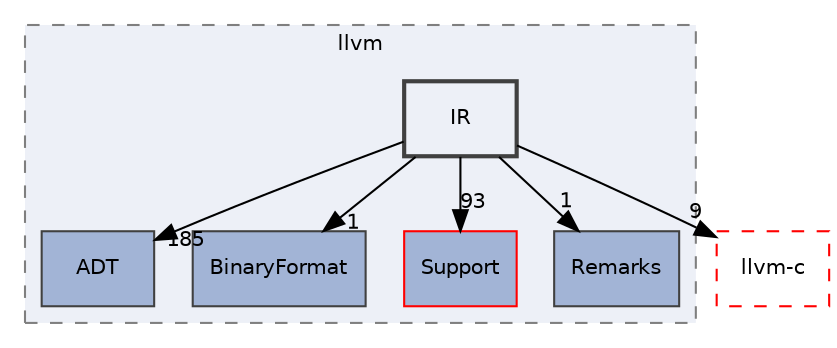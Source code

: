 digraph "include/llvm/IR"
{
 // LATEX_PDF_SIZE
  bgcolor="transparent";
  edge [fontname="Helvetica",fontsize="10",labelfontname="Helvetica",labelfontsize="10"];
  node [fontname="Helvetica",fontsize="10",shape="box"];
  compound=true
  subgraph clusterdir_dcde91663b8816e1e2311938ccd8f690 {
    graph [ bgcolor="#edf0f7", pencolor="grey50", style="filled,dashed,", label="llvm", fontname="Helvetica", fontsize="10", URL="dir_dcde91663b8816e1e2311938ccd8f690.html"]
  dir_32453792af2ba70c54e3ccae3a790d1b [label="ADT", style="filled,", fillcolor="#a2b4d6", color="grey25", URL="dir_32453792af2ba70c54e3ccae3a790d1b.html"];
  dir_76bc56fc1555430657f301d4de3959f5 [label="BinaryFormat", style="filled,", fillcolor="#a2b4d6", color="grey25", URL="dir_76bc56fc1555430657f301d4de3959f5.html"];
  dir_ae1e398ac700924fa434b51c248a5531 [label="Support", style="filled,", fillcolor="#a2b4d6", color="red", URL="dir_ae1e398ac700924fa434b51c248a5531.html"];
  dir_e0c199ff072a743662e28b1da00c9be8 [label="Remarks", style="filled,", fillcolor="#a2b4d6", color="grey25", URL="dir_e0c199ff072a743662e28b1da00c9be8.html"];
  dir_c3e93f23a4a31c717998b98ce143b7c0 [label="IR", style="filled,bold,", fillcolor="#edf0f7", color="grey25", URL="dir_c3e93f23a4a31c717998b98ce143b7c0.html"];
  }
  dir_db1e4f1ef1b4536ff54becd23c94e664 [label="llvm-c", style="dashed,", fillcolor="#edf0f7", color="red", URL="dir_db1e4f1ef1b4536ff54becd23c94e664.html"];
  dir_c3e93f23a4a31c717998b98ce143b7c0->dir_32453792af2ba70c54e3ccae3a790d1b [headlabel="185", labeldistance=1.5 headhref="dir_000091_000001.html"];
  dir_c3e93f23a4a31c717998b98ce143b7c0->dir_76bc56fc1555430657f301d4de3959f5 [headlabel="1", labeldistance=1.5 headhref="dir_000091_000028.html"];
  dir_c3e93f23a4a31c717998b98ce143b7c0->dir_ae1e398ac700924fa434b51c248a5531 [headlabel="93", labeldistance=1.5 headhref="dir_000091_000182.html"];
  dir_c3e93f23a4a31c717998b98ce143b7c0->dir_db1e4f1ef1b4536ff54becd23c94e664 [headlabel="9", labeldistance=1.5 headhref="dir_000091_000105.html"];
  dir_c3e93f23a4a31c717998b98ce143b7c0->dir_e0c199ff072a743662e28b1da00c9be8 [headlabel="1", labeldistance=1.5 headhref="dir_000091_000171.html"];
}
